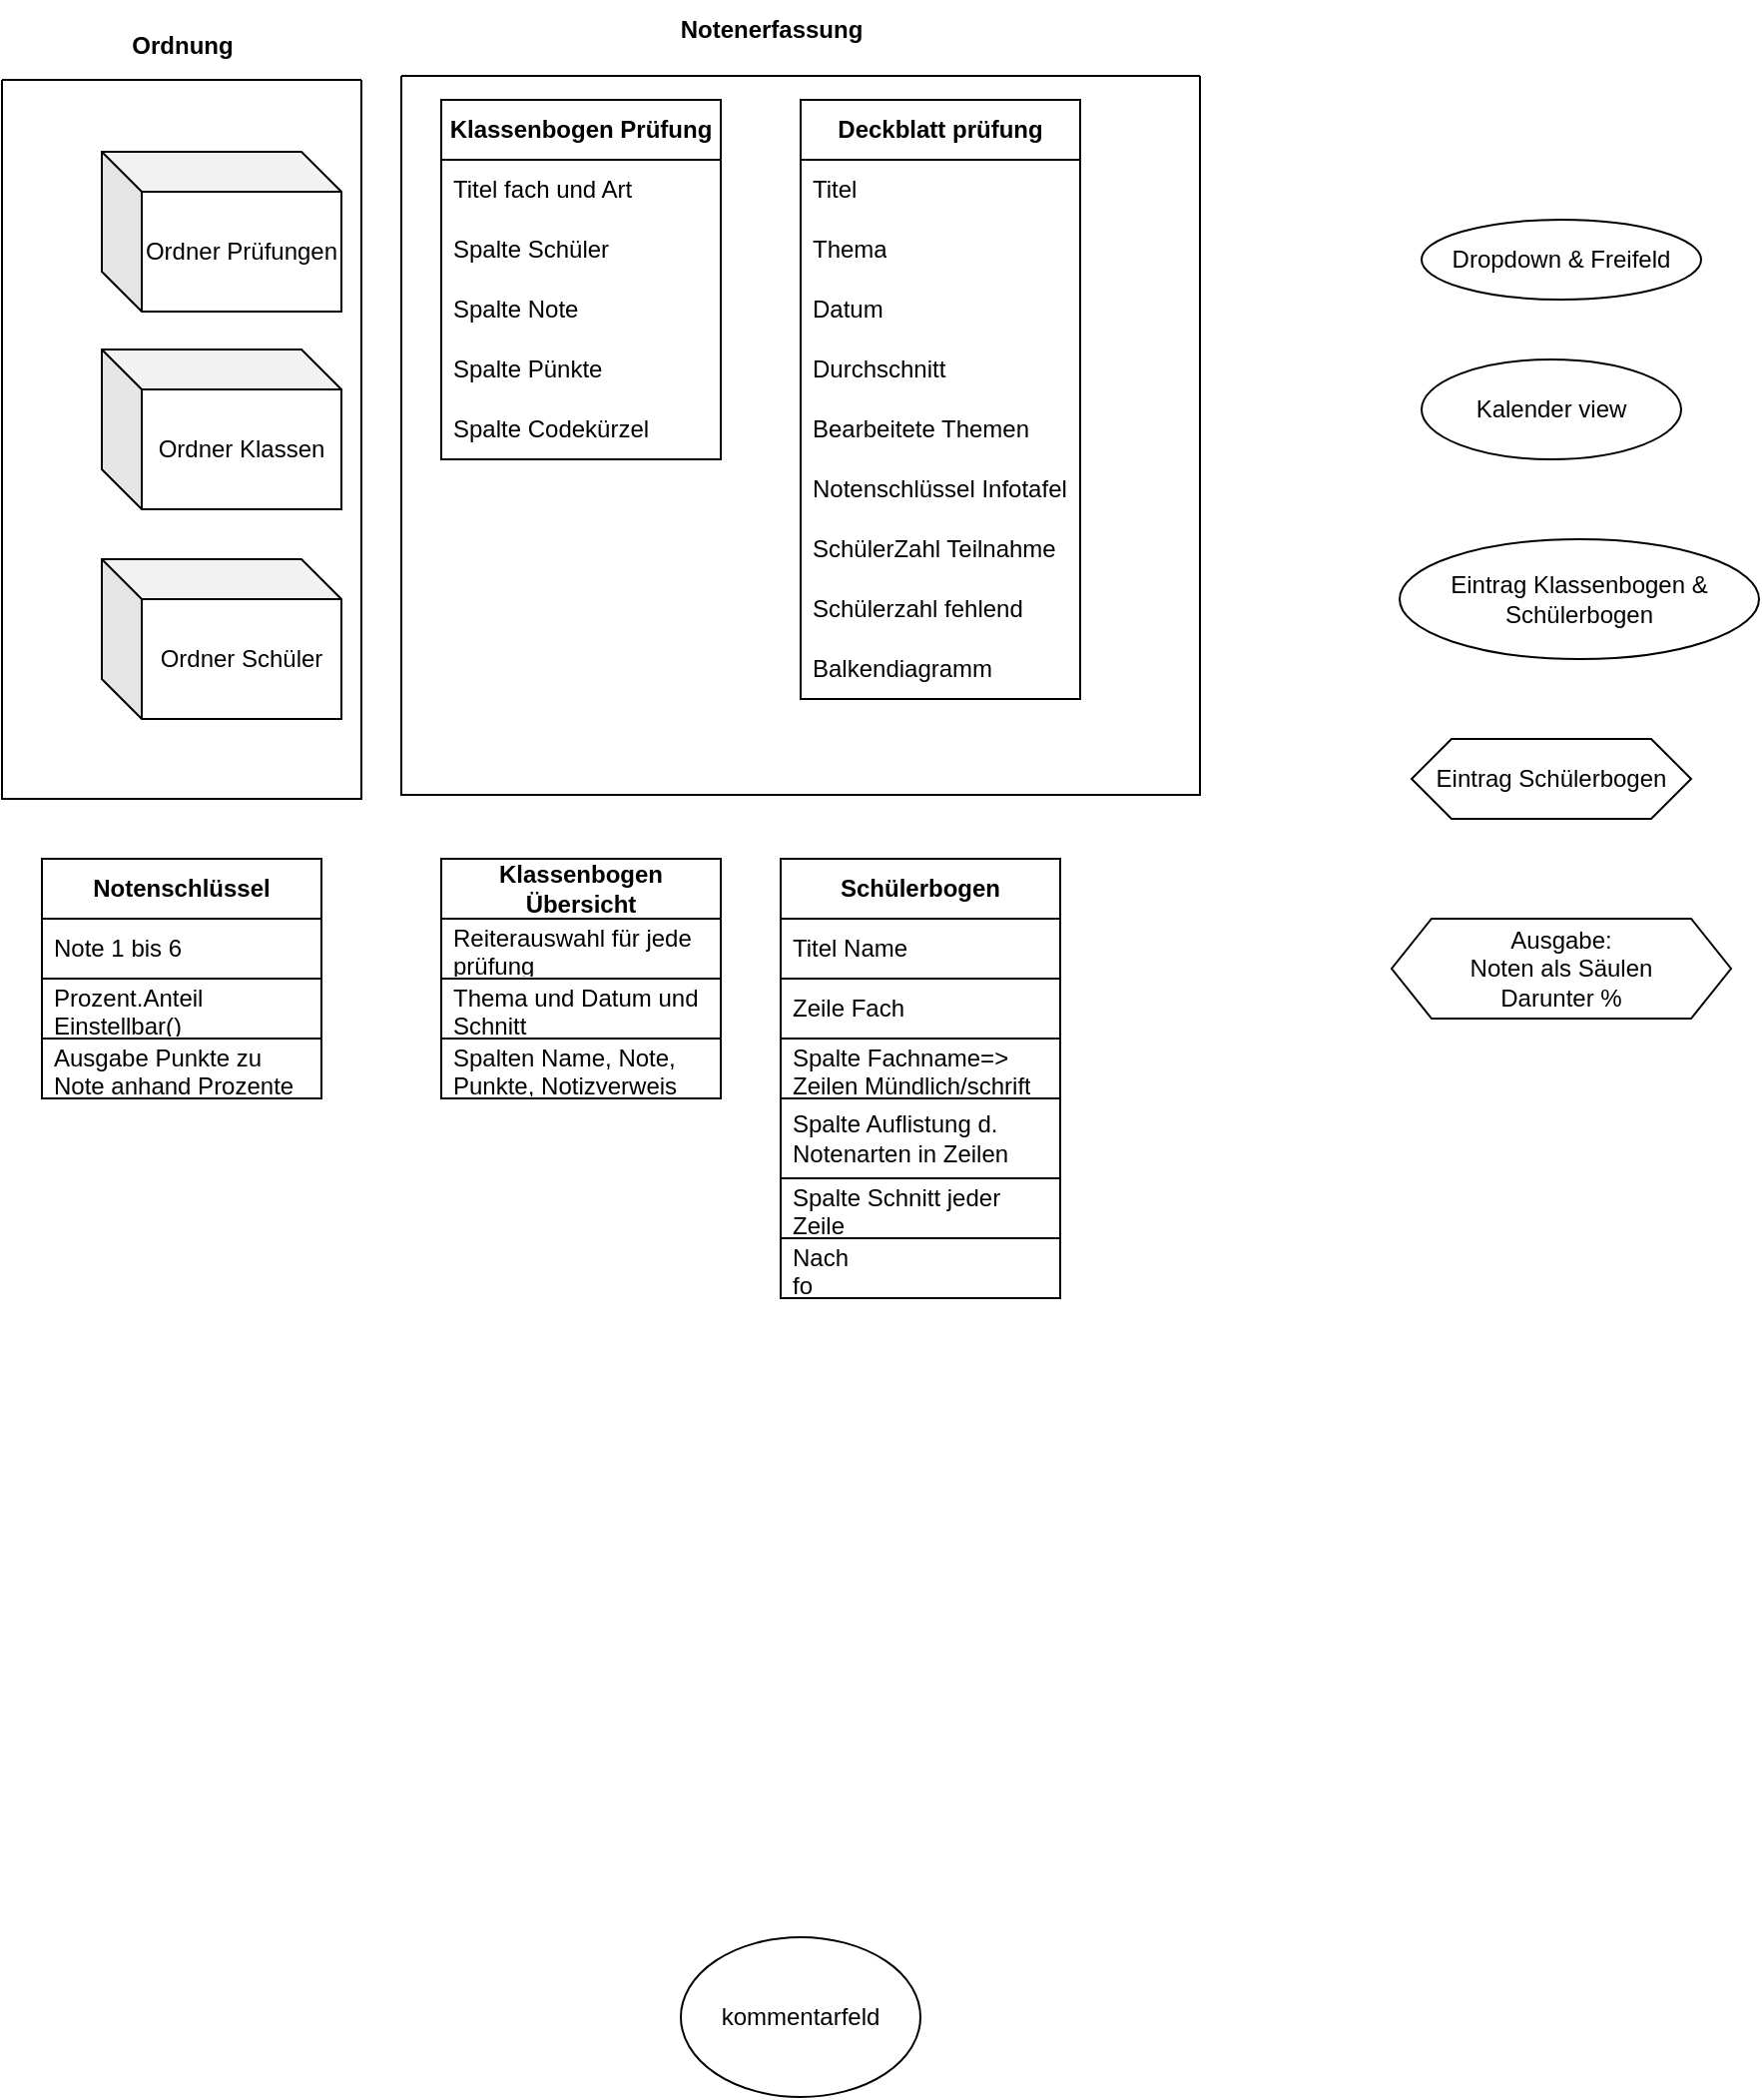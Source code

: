 <mxfile version="21.6.5" type="device">
  <diagram name="Page-1" id="Lhjxjn11m8dIXPZWsh54">
    <mxGraphModel dx="1434" dy="2005" grid="1" gridSize="10" guides="1" tooltips="1" connect="1" arrows="1" fold="1" page="1" pageScale="1" pageWidth="827" pageHeight="1169" math="0" shadow="0">
      <root>
        <mxCell id="0" />
        <mxCell id="1" parent="0" />
        <mxCell id="9q1W04NDtrOZ9_5XP6an-11" value="Schülerbogen" style="swimlane;fontStyle=1;childLayout=stackLayout;horizontal=1;startSize=30;horizontalStack=0;resizeParent=1;resizeParentMax=0;resizeLast=0;collapsible=1;marginBottom=0;whiteSpace=wrap;html=1;" vertex="1" parent="1">
          <mxGeometry x="850" y="-310" width="140" height="220" as="geometry" />
        </mxCell>
        <mxCell id="9q1W04NDtrOZ9_5XP6an-12" value="Titel Name" style="text;strokeColor=none;fillColor=none;align=left;verticalAlign=middle;spacingLeft=4;spacingRight=4;overflow=hidden;points=[[0,0.5],[1,0.5]];portConstraint=eastwest;rotatable=0;whiteSpace=wrap;html=1;" vertex="1" parent="9q1W04NDtrOZ9_5XP6an-11">
          <mxGeometry y="30" width="140" height="30" as="geometry" />
        </mxCell>
        <mxCell id="9q1W04NDtrOZ9_5XP6an-13" value="Zeile Fach" style="text;strokeColor=default;fillColor=none;align=left;verticalAlign=middle;spacingLeft=4;spacingRight=4;overflow=hidden;points=[[0,0.5],[1,0.5]];portConstraint=eastwest;rotatable=0;whiteSpace=wrap;html=1;" vertex="1" parent="9q1W04NDtrOZ9_5XP6an-11">
          <mxGeometry y="60" width="140" height="30" as="geometry" />
        </mxCell>
        <mxCell id="9q1W04NDtrOZ9_5XP6an-14" value="Spalte Fachname=&amp;gt;&lt;br&gt;Zeilen Mündlich/schrift" style="text;strokeColor=default;fillColor=none;align=left;verticalAlign=middle;spacingLeft=4;spacingRight=4;overflow=hidden;points=[[0,0.5],[1,0.5]];portConstraint=eastwest;rotatable=0;whiteSpace=wrap;html=1;" vertex="1" parent="9q1W04NDtrOZ9_5XP6an-11">
          <mxGeometry y="90" width="140" height="30" as="geometry" />
        </mxCell>
        <mxCell id="9q1W04NDtrOZ9_5XP6an-83" value="Spalte Auflistung d. Notenarten in Zeilen" style="text;strokeColor=default;fillColor=none;align=left;verticalAlign=middle;spacingLeft=4;spacingRight=4;overflow=hidden;points=[[0,0.5],[1,0.5]];portConstraint=eastwest;rotatable=0;whiteSpace=wrap;html=1;" vertex="1" parent="9q1W04NDtrOZ9_5XP6an-11">
          <mxGeometry y="120" width="140" height="40" as="geometry" />
        </mxCell>
        <mxCell id="9q1W04NDtrOZ9_5XP6an-82" value="Spalte Schnitt jeder Zeile" style="text;strokeColor=default;fillColor=none;align=left;verticalAlign=middle;spacingLeft=4;spacingRight=4;overflow=hidden;points=[[0,0.5],[1,0.5]];portConstraint=eastwest;rotatable=0;whiteSpace=wrap;html=1;" vertex="1" parent="9q1W04NDtrOZ9_5XP6an-11">
          <mxGeometry y="160" width="140" height="30" as="geometry" />
        </mxCell>
        <mxCell id="9q1W04NDtrOZ9_5XP6an-81" value="Nach&lt;br&gt;fo&lt;br&gt;lgend spalten Noteneintragungen je zeile" style="text;strokeColor=none;fillColor=none;align=left;verticalAlign=middle;spacingLeft=4;spacingRight=4;overflow=hidden;points=[[0,0.5],[1,0.5]];portConstraint=eastwest;rotatable=0;whiteSpace=wrap;html=1;" vertex="1" parent="9q1W04NDtrOZ9_5XP6an-11">
          <mxGeometry y="190" width="140" height="30" as="geometry" />
        </mxCell>
        <mxCell id="9q1W04NDtrOZ9_5XP6an-15" value="Klassenbogen Übersicht" style="swimlane;fontStyle=1;childLayout=stackLayout;horizontal=1;startSize=30;horizontalStack=0;resizeParent=1;resizeParentMax=0;resizeLast=0;collapsible=1;marginBottom=0;whiteSpace=wrap;html=1;swimlaneFillColor=none;strokeColor=default;" vertex="1" parent="1">
          <mxGeometry x="680" y="-310" width="140" height="120" as="geometry" />
        </mxCell>
        <mxCell id="9q1W04NDtrOZ9_5XP6an-16" value="Reiterauswahl für jede prüfung" style="text;strokeColor=default;fillColor=none;align=left;verticalAlign=middle;spacingLeft=4;spacingRight=4;overflow=hidden;points=[[0,0.5],[1,0.5]];portConstraint=eastwest;rotatable=0;whiteSpace=wrap;html=1;" vertex="1" parent="9q1W04NDtrOZ9_5XP6an-15">
          <mxGeometry y="30" width="140" height="30" as="geometry" />
        </mxCell>
        <mxCell id="9q1W04NDtrOZ9_5XP6an-17" value="Thema und Datum und Schnitt" style="text;strokeColor=default;fillColor=none;align=left;verticalAlign=middle;spacingLeft=4;spacingRight=4;overflow=hidden;points=[[0,0.5],[1,0.5]];portConstraint=eastwest;rotatable=0;whiteSpace=wrap;html=1;" vertex="1" parent="9q1W04NDtrOZ9_5XP6an-15">
          <mxGeometry y="60" width="140" height="30" as="geometry" />
        </mxCell>
        <mxCell id="9q1W04NDtrOZ9_5XP6an-18" value="Spalten Name, Note, Punkte, Notizverweis" style="text;strokeColor=none;fillColor=none;align=left;verticalAlign=middle;spacingLeft=4;spacingRight=4;overflow=hidden;points=[[0,0.5],[1,0.5]];portConstraint=eastwest;rotatable=0;whiteSpace=wrap;html=1;" vertex="1" parent="9q1W04NDtrOZ9_5XP6an-15">
          <mxGeometry y="90" width="140" height="30" as="geometry" />
        </mxCell>
        <mxCell id="9q1W04NDtrOZ9_5XP6an-19" value="Notenschlüssel" style="swimlane;fontStyle=1;childLayout=stackLayout;horizontal=1;startSize=30;horizontalStack=0;resizeParent=1;resizeParentMax=0;resizeLast=0;collapsible=1;marginBottom=0;whiteSpace=wrap;html=1;" vertex="1" parent="1">
          <mxGeometry x="480" y="-310" width="140" height="120" as="geometry" />
        </mxCell>
        <mxCell id="9q1W04NDtrOZ9_5XP6an-20" value="Note 1 bis 6" style="text;strokeColor=default;fillColor=none;align=left;verticalAlign=middle;spacingLeft=4;spacingRight=4;overflow=hidden;points=[[0,0.5],[1,0.5]];portConstraint=eastwest;rotatable=0;whiteSpace=wrap;html=1;" vertex="1" parent="9q1W04NDtrOZ9_5XP6an-19">
          <mxGeometry y="30" width="140" height="30" as="geometry" />
        </mxCell>
        <mxCell id="9q1W04NDtrOZ9_5XP6an-21" value="Prozent.Anteil Einstellbar()" style="text;strokeColor=none;fillColor=none;align=left;verticalAlign=middle;spacingLeft=4;spacingRight=4;overflow=hidden;points=[[0,0.5],[1,0.5]];portConstraint=eastwest;rotatable=0;whiteSpace=wrap;html=1;" vertex="1" parent="9q1W04NDtrOZ9_5XP6an-19">
          <mxGeometry y="60" width="140" height="30" as="geometry" />
        </mxCell>
        <mxCell id="9q1W04NDtrOZ9_5XP6an-22" value="Ausgabe Punkte zu Note anhand Prozente" style="text;strokeColor=default;fillColor=none;align=left;verticalAlign=middle;spacingLeft=4;spacingRight=4;overflow=hidden;points=[[0,0.5],[1,0.5]];portConstraint=eastwest;rotatable=0;whiteSpace=wrap;html=1;" vertex="1" parent="9q1W04NDtrOZ9_5XP6an-19">
          <mxGeometry y="90" width="140" height="30" as="geometry" />
        </mxCell>
        <mxCell id="9q1W04NDtrOZ9_5XP6an-47" value="Ausgabe:&lt;br&gt;Noten als Säulen&lt;br&gt;Darunter %" style="shape=hexagon;perimeter=hexagonPerimeter2;whiteSpace=wrap;html=1;fixedSize=1;" vertex="1" parent="1">
          <mxGeometry x="1156" y="-280" width="170" height="50" as="geometry" />
        </mxCell>
        <mxCell id="9q1W04NDtrOZ9_5XP6an-50" value="Dropdown &amp;amp; Freifeld" style="ellipse;whiteSpace=wrap;html=1;" vertex="1" parent="1">
          <mxGeometry x="1171" y="-630" width="140" height="40" as="geometry" />
        </mxCell>
        <mxCell id="9q1W04NDtrOZ9_5XP6an-52" value="Kalender view" style="ellipse;whiteSpace=wrap;html=1;" vertex="1" parent="1">
          <mxGeometry x="1171" y="-560" width="130" height="50" as="geometry" />
        </mxCell>
        <mxCell id="9q1W04NDtrOZ9_5XP6an-54" value="Eintrag Schülerbogen" style="shape=hexagon;perimeter=hexagonPerimeter2;whiteSpace=wrap;html=1;fixedSize=1;" vertex="1" parent="1">
          <mxGeometry x="1166" y="-370" width="140" height="40" as="geometry" />
        </mxCell>
        <mxCell id="9q1W04NDtrOZ9_5XP6an-57" value="Eintrag Klassenbogen &amp;amp; Schülerbogen" style="ellipse;whiteSpace=wrap;html=1;" vertex="1" parent="1">
          <mxGeometry x="1160" y="-470" width="180" height="60" as="geometry" />
        </mxCell>
        <mxCell id="9q1W04NDtrOZ9_5XP6an-75" value="kommentarfeld" style="ellipse;whiteSpace=wrap;html=1;" vertex="1" parent="1">
          <mxGeometry x="800" y="230" width="120" height="80" as="geometry" />
        </mxCell>
        <mxCell id="9q1W04NDtrOZ9_5XP6an-86" value="" style="swimlane;startSize=0;" vertex="1" parent="1">
          <mxGeometry x="460" y="-700" width="180" height="360" as="geometry" />
        </mxCell>
        <mxCell id="9q1W04NDtrOZ9_5XP6an-79" value="Ordner Prüfungen" style="shape=cube;whiteSpace=wrap;html=1;boundedLbl=1;backgroundOutline=1;darkOpacity=0.05;darkOpacity2=0.1;" vertex="1" parent="9q1W04NDtrOZ9_5XP6an-86">
          <mxGeometry x="50" y="36" width="120" height="80" as="geometry" />
        </mxCell>
        <mxCell id="9q1W04NDtrOZ9_5XP6an-66" value="Ordner Klassen" style="shape=cube;whiteSpace=wrap;html=1;boundedLbl=1;backgroundOutline=1;darkOpacity=0.05;darkOpacity2=0.1;" vertex="1" parent="9q1W04NDtrOZ9_5XP6an-86">
          <mxGeometry x="50" y="135" width="120" height="80" as="geometry" />
        </mxCell>
        <mxCell id="9q1W04NDtrOZ9_5XP6an-67" value="Ordner Schüler" style="shape=cube;whiteSpace=wrap;html=1;boundedLbl=1;backgroundOutline=1;darkOpacity=0.05;darkOpacity2=0.1;" vertex="1" parent="9q1W04NDtrOZ9_5XP6an-86">
          <mxGeometry x="50" y="240" width="120" height="80" as="geometry" />
        </mxCell>
        <mxCell id="9q1W04NDtrOZ9_5XP6an-87" value="Ordnung" style="text;html=1;align=center;verticalAlign=middle;resizable=0;points=[];autosize=1;strokeColor=none;fillColor=none;fontStyle=1" vertex="1" parent="1">
          <mxGeometry x="515" y="-732" width="70" height="30" as="geometry" />
        </mxCell>
        <mxCell id="9q1W04NDtrOZ9_5XP6an-74" value="" style="swimlane;startSize=0;container=0;" vertex="1" parent="1">
          <mxGeometry x="660" y="-702" width="400" height="360" as="geometry" />
        </mxCell>
        <mxCell id="9q1W04NDtrOZ9_5XP6an-77" value="Notenerfassung" style="text;html=1;align=center;verticalAlign=middle;resizable=0;points=[];autosize=1;strokeColor=none;fillColor=none;fontStyle=1" vertex="1" parent="1">
          <mxGeometry x="790" y="-740" width="110" height="30" as="geometry" />
        </mxCell>
        <mxCell id="9q1W04NDtrOZ9_5XP6an-27" value="Klassenbogen Prüfung" style="swimlane;fontStyle=1;childLayout=stackLayout;horizontal=1;startSize=30;horizontalStack=0;resizeParent=1;resizeParentMax=0;resizeLast=0;collapsible=1;marginBottom=0;whiteSpace=wrap;html=1;" vertex="1" parent="1">
          <mxGeometry x="680" y="-690" width="140" height="180" as="geometry" />
        </mxCell>
        <mxCell id="9q1W04NDtrOZ9_5XP6an-28" value="Titel fach und Art" style="text;strokeColor=none;fillColor=none;align=left;verticalAlign=middle;spacingLeft=4;spacingRight=4;overflow=hidden;points=[[0,0.5],[1,0.5]];portConstraint=eastwest;rotatable=0;whiteSpace=wrap;html=1;" vertex="1" parent="9q1W04NDtrOZ9_5XP6an-27">
          <mxGeometry y="30" width="140" height="30" as="geometry" />
        </mxCell>
        <mxCell id="9q1W04NDtrOZ9_5XP6an-29" value="Spalte Schüler" style="text;strokeColor=none;fillColor=none;align=left;verticalAlign=middle;spacingLeft=4;spacingRight=4;overflow=hidden;points=[[0,0.5],[1,0.5]];portConstraint=eastwest;rotatable=0;whiteSpace=wrap;html=1;" vertex="1" parent="9q1W04NDtrOZ9_5XP6an-27">
          <mxGeometry y="60" width="140" height="30" as="geometry" />
        </mxCell>
        <mxCell id="9q1W04NDtrOZ9_5XP6an-30" value="Spalte Note" style="text;strokeColor=none;fillColor=none;align=left;verticalAlign=middle;spacingLeft=4;spacingRight=4;overflow=hidden;points=[[0,0.5],[1,0.5]];portConstraint=eastwest;rotatable=0;whiteSpace=wrap;html=1;" vertex="1" parent="9q1W04NDtrOZ9_5XP6an-27">
          <mxGeometry y="90" width="140" height="30" as="geometry" />
        </mxCell>
        <mxCell id="9q1W04NDtrOZ9_5XP6an-73" value="Spalte Pünkte" style="text;strokeColor=none;fillColor=none;align=left;verticalAlign=middle;spacingLeft=4;spacingRight=4;overflow=hidden;points=[[0,0.5],[1,0.5]];portConstraint=eastwest;rotatable=0;whiteSpace=wrap;html=1;" vertex="1" parent="9q1W04NDtrOZ9_5XP6an-27">
          <mxGeometry y="120" width="140" height="30" as="geometry" />
        </mxCell>
        <mxCell id="9q1W04NDtrOZ9_5XP6an-71" value="Spalte Codekürzel" style="text;strokeColor=none;fillColor=none;align=left;verticalAlign=middle;spacingLeft=4;spacingRight=4;overflow=hidden;points=[[0,0.5],[1,0.5]];portConstraint=eastwest;rotatable=0;whiteSpace=wrap;html=1;" vertex="1" parent="9q1W04NDtrOZ9_5XP6an-27">
          <mxGeometry y="150" width="140" height="30" as="geometry" />
        </mxCell>
        <mxCell id="9q1W04NDtrOZ9_5XP6an-7" value="Deckblatt prüfung" style="swimlane;fontStyle=1;childLayout=stackLayout;horizontal=1;startSize=30;horizontalStack=0;resizeParent=1;resizeParentMax=0;resizeLast=0;collapsible=1;marginBottom=0;whiteSpace=wrap;html=1;" vertex="1" parent="1">
          <mxGeometry x="860" y="-690" width="140" height="300" as="geometry">
            <mxRectangle x="470" y="50" width="130" height="30" as="alternateBounds" />
          </mxGeometry>
        </mxCell>
        <mxCell id="9q1W04NDtrOZ9_5XP6an-8" value="Titel" style="text;strokeColor=none;fillColor=none;align=left;verticalAlign=middle;spacingLeft=4;spacingRight=4;overflow=hidden;points=[[0,0.5],[1,0.5]];portConstraint=eastwest;rotatable=0;whiteSpace=wrap;html=1;" vertex="1" parent="9q1W04NDtrOZ9_5XP6an-7">
          <mxGeometry y="30" width="140" height="30" as="geometry" />
        </mxCell>
        <mxCell id="9q1W04NDtrOZ9_5XP6an-9" value="Thema" style="text;strokeColor=none;fillColor=none;align=left;verticalAlign=middle;spacingLeft=4;spacingRight=4;overflow=hidden;points=[[0,0.5],[1,0.5]];portConstraint=eastwest;rotatable=0;whiteSpace=wrap;html=1;" vertex="1" parent="9q1W04NDtrOZ9_5XP6an-7">
          <mxGeometry y="60" width="140" height="30" as="geometry" />
        </mxCell>
        <mxCell id="9q1W04NDtrOZ9_5XP6an-10" value="Datum" style="text;strokeColor=none;fillColor=none;align=left;verticalAlign=middle;spacingLeft=4;spacingRight=4;overflow=hidden;points=[[0,0.5],[1,0.5]];portConstraint=eastwest;rotatable=0;whiteSpace=wrap;html=1;" vertex="1" parent="9q1W04NDtrOZ9_5XP6an-7">
          <mxGeometry y="90" width="140" height="30" as="geometry" />
        </mxCell>
        <mxCell id="9q1W04NDtrOZ9_5XP6an-64" value="Durchschnitt" style="text;strokeColor=none;fillColor=none;align=left;verticalAlign=middle;spacingLeft=4;spacingRight=4;overflow=hidden;points=[[0,0.5],[1,0.5]];portConstraint=eastwest;rotatable=0;whiteSpace=wrap;html=1;" vertex="1" parent="9q1W04NDtrOZ9_5XP6an-7">
          <mxGeometry y="120" width="140" height="30" as="geometry" />
        </mxCell>
        <mxCell id="9q1W04NDtrOZ9_5XP6an-39" value="Bearbeitete Themen" style="text;strokeColor=none;fillColor=none;align=left;verticalAlign=middle;spacingLeft=4;spacingRight=4;overflow=hidden;points=[[0,0.5],[1,0.5]];portConstraint=eastwest;rotatable=0;whiteSpace=wrap;html=1;" vertex="1" parent="9q1W04NDtrOZ9_5XP6an-7">
          <mxGeometry y="150" width="140" height="30" as="geometry" />
        </mxCell>
        <mxCell id="9q1W04NDtrOZ9_5XP6an-42" value="Notenschlüssel Infotafel" style="text;strokeColor=none;fillColor=none;align=left;verticalAlign=middle;spacingLeft=4;spacingRight=4;overflow=hidden;points=[[0,0.5],[1,0.5]];portConstraint=eastwest;rotatable=0;whiteSpace=wrap;html=1;" vertex="1" parent="9q1W04NDtrOZ9_5XP6an-7">
          <mxGeometry y="180" width="140" height="30" as="geometry" />
        </mxCell>
        <mxCell id="9q1W04NDtrOZ9_5XP6an-40" value="SchülerZahl Teilnahme" style="text;strokeColor=none;fillColor=none;align=left;verticalAlign=middle;spacingLeft=4;spacingRight=4;overflow=hidden;points=[[0,0.5],[1,0.5]];portConstraint=eastwest;rotatable=0;whiteSpace=wrap;html=1;" vertex="1" parent="9q1W04NDtrOZ9_5XP6an-7">
          <mxGeometry y="210" width="140" height="30" as="geometry" />
        </mxCell>
        <mxCell id="9q1W04NDtrOZ9_5XP6an-41" value="Schülerzahl fehlend" style="text;strokeColor=none;fillColor=none;align=left;verticalAlign=middle;spacingLeft=4;spacingRight=4;overflow=hidden;points=[[0,0.5],[1,0.5]];portConstraint=eastwest;rotatable=0;whiteSpace=wrap;html=1;" vertex="1" parent="9q1W04NDtrOZ9_5XP6an-7">
          <mxGeometry y="240" width="140" height="30" as="geometry" />
        </mxCell>
        <mxCell id="9q1W04NDtrOZ9_5XP6an-43" value="Balkendiagramm" style="text;strokeColor=none;fillColor=none;align=left;verticalAlign=middle;spacingLeft=4;spacingRight=4;overflow=hidden;points=[[0,0.5],[1,0.5]];portConstraint=eastwest;rotatable=0;whiteSpace=wrap;html=1;" vertex="1" parent="9q1W04NDtrOZ9_5XP6an-7">
          <mxGeometry y="270" width="140" height="30" as="geometry" />
        </mxCell>
      </root>
    </mxGraphModel>
  </diagram>
</mxfile>
